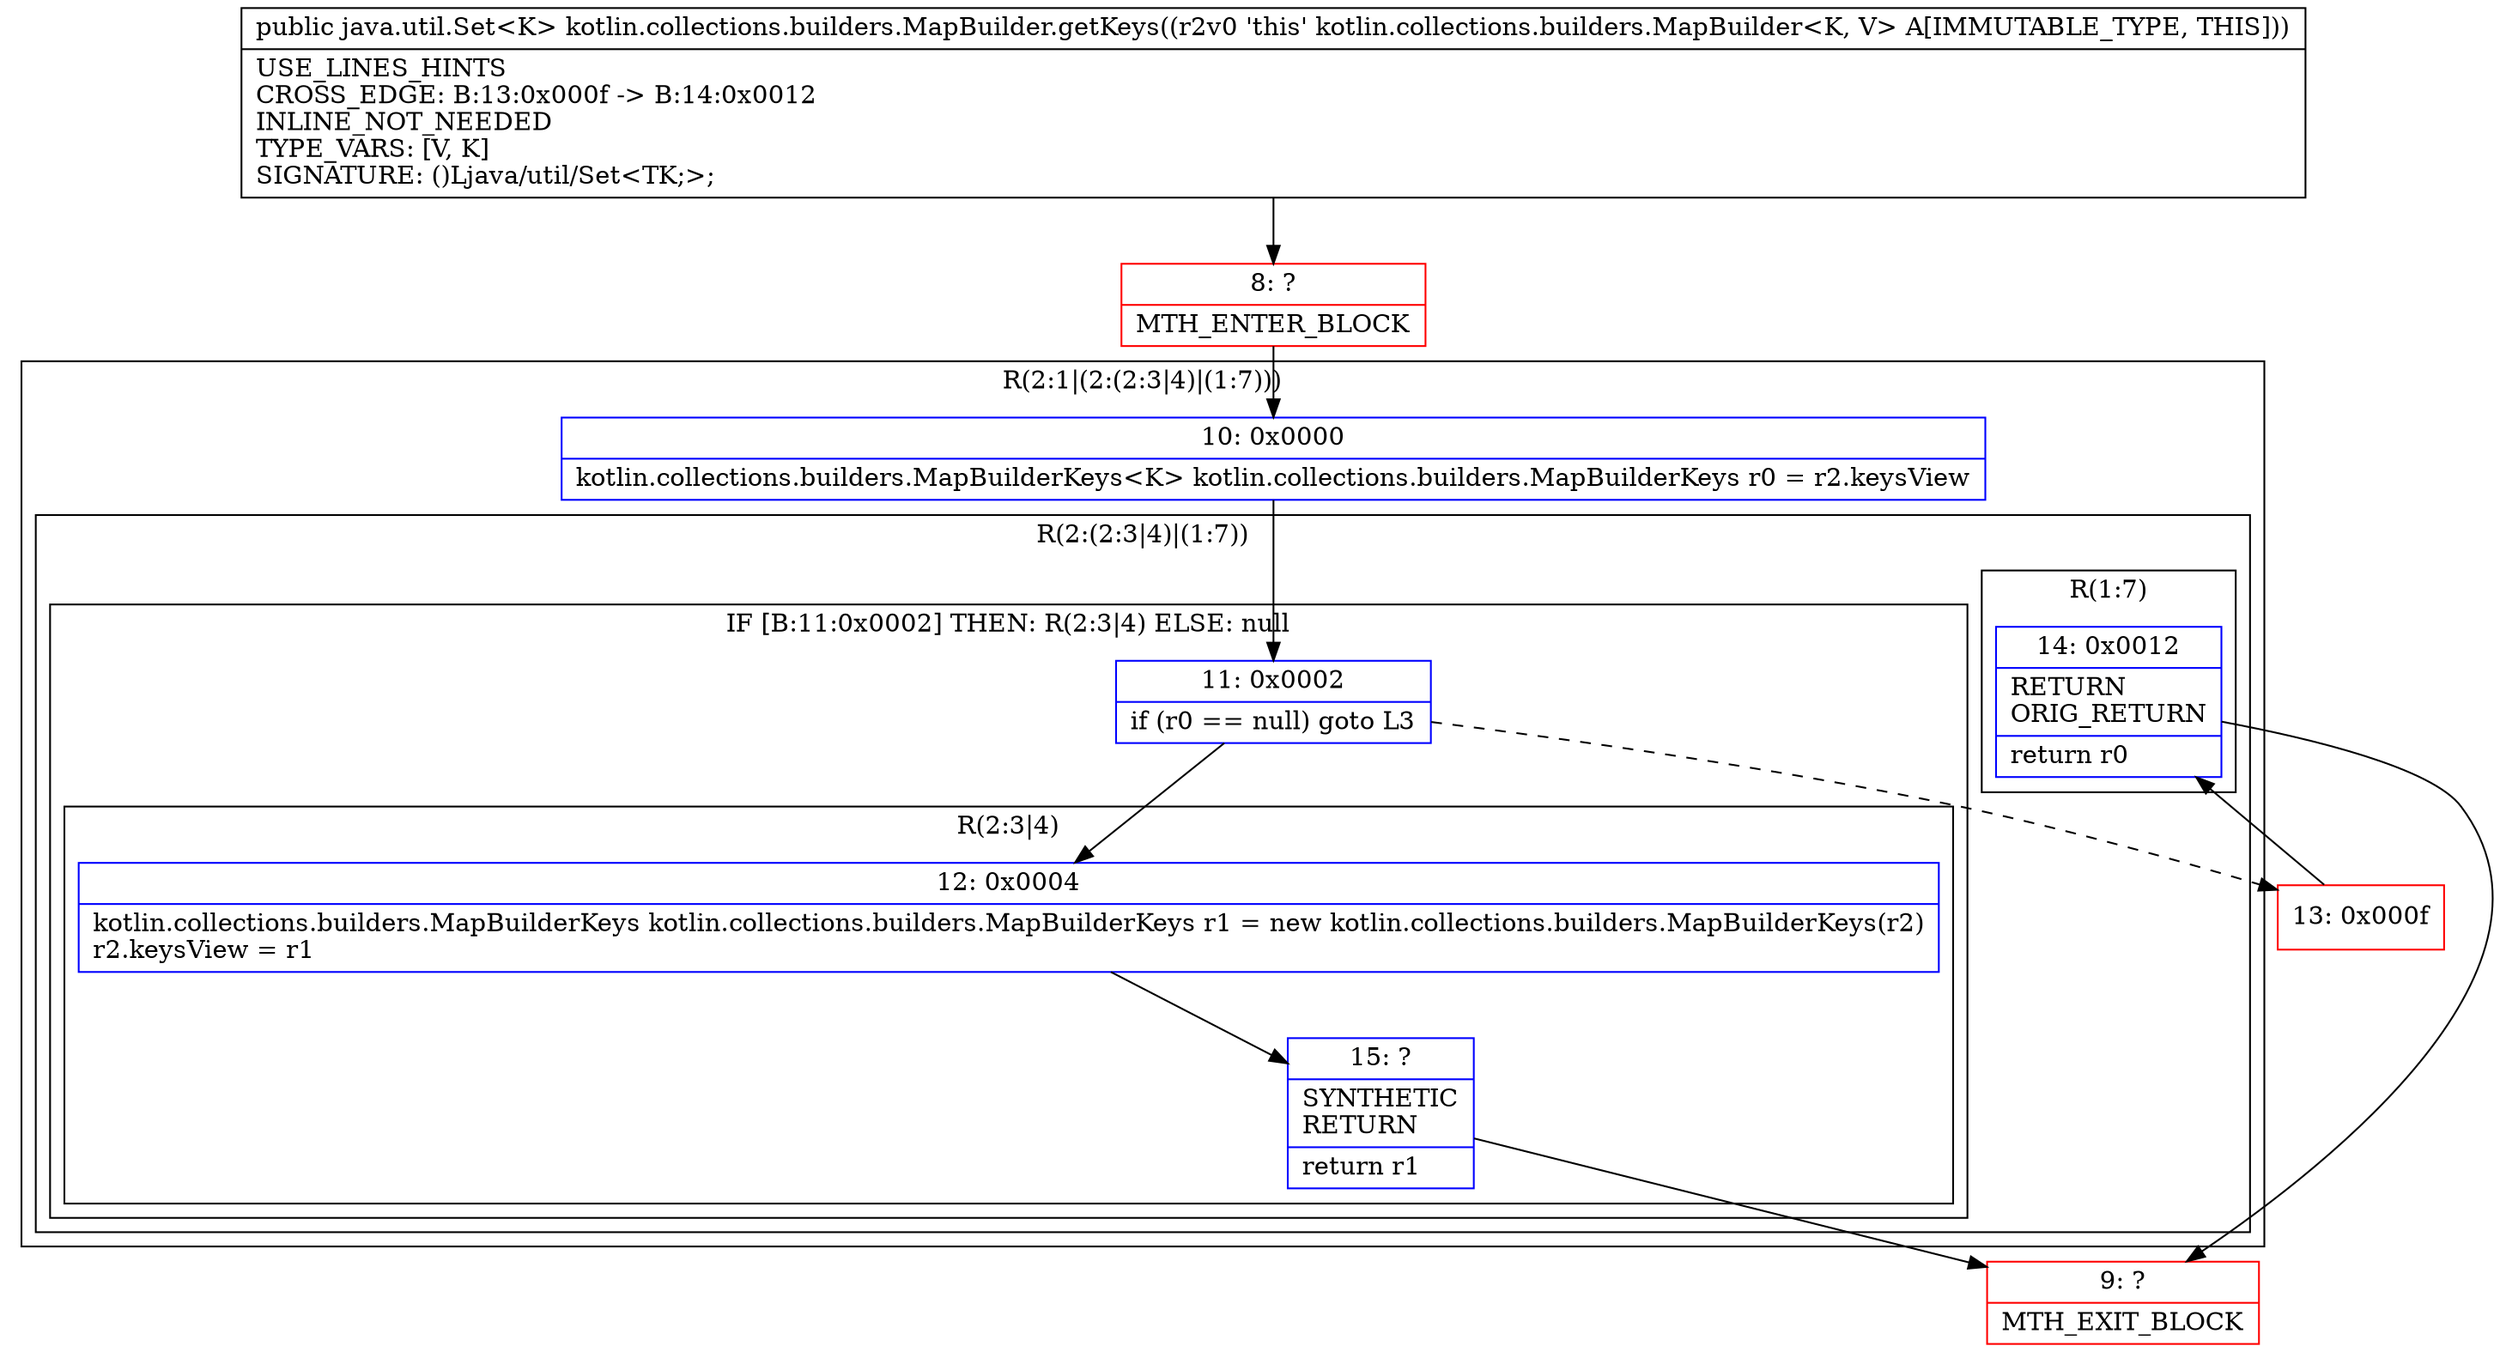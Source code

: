 digraph "CFG forkotlin.collections.builders.MapBuilder.getKeys()Ljava\/util\/Set;" {
subgraph cluster_Region_647256392 {
label = "R(2:1|(2:(2:3|4)|(1:7)))";
node [shape=record,color=blue];
Node_10 [shape=record,label="{10\:\ 0x0000|kotlin.collections.builders.MapBuilderKeys\<K\> kotlin.collections.builders.MapBuilderKeys r0 = r2.keysView\l}"];
subgraph cluster_Region_1866461656 {
label = "R(2:(2:3|4)|(1:7))";
node [shape=record,color=blue];
subgraph cluster_IfRegion_465991156 {
label = "IF [B:11:0x0002] THEN: R(2:3|4) ELSE: null";
node [shape=record,color=blue];
Node_11 [shape=record,label="{11\:\ 0x0002|if (r0 == null) goto L3\l}"];
subgraph cluster_Region_1895602151 {
label = "R(2:3|4)";
node [shape=record,color=blue];
Node_12 [shape=record,label="{12\:\ 0x0004|kotlin.collections.builders.MapBuilderKeys kotlin.collections.builders.MapBuilderKeys r1 = new kotlin.collections.builders.MapBuilderKeys(r2)\lr2.keysView = r1\l}"];
Node_15 [shape=record,label="{15\:\ ?|SYNTHETIC\lRETURN\l|return r1\l}"];
}
}
subgraph cluster_Region_1685530445 {
label = "R(1:7)";
node [shape=record,color=blue];
Node_14 [shape=record,label="{14\:\ 0x0012|RETURN\lORIG_RETURN\l|return r0\l}"];
}
}
}
Node_8 [shape=record,color=red,label="{8\:\ ?|MTH_ENTER_BLOCK\l}"];
Node_9 [shape=record,color=red,label="{9\:\ ?|MTH_EXIT_BLOCK\l}"];
Node_13 [shape=record,color=red,label="{13\:\ 0x000f}"];
MethodNode[shape=record,label="{public java.util.Set\<K\> kotlin.collections.builders.MapBuilder.getKeys((r2v0 'this' kotlin.collections.builders.MapBuilder\<K, V\> A[IMMUTABLE_TYPE, THIS]))  | USE_LINES_HINTS\lCROSS_EDGE: B:13:0x000f \-\> B:14:0x0012\lINLINE_NOT_NEEDED\lTYPE_VARS: [V, K]\lSIGNATURE: ()Ljava\/util\/Set\<TK;\>;\l}"];
MethodNode -> Node_8;Node_10 -> Node_11;
Node_11 -> Node_12;
Node_11 -> Node_13[style=dashed];
Node_12 -> Node_15;
Node_15 -> Node_9;
Node_14 -> Node_9;
Node_8 -> Node_10;
Node_13 -> Node_14;
}


